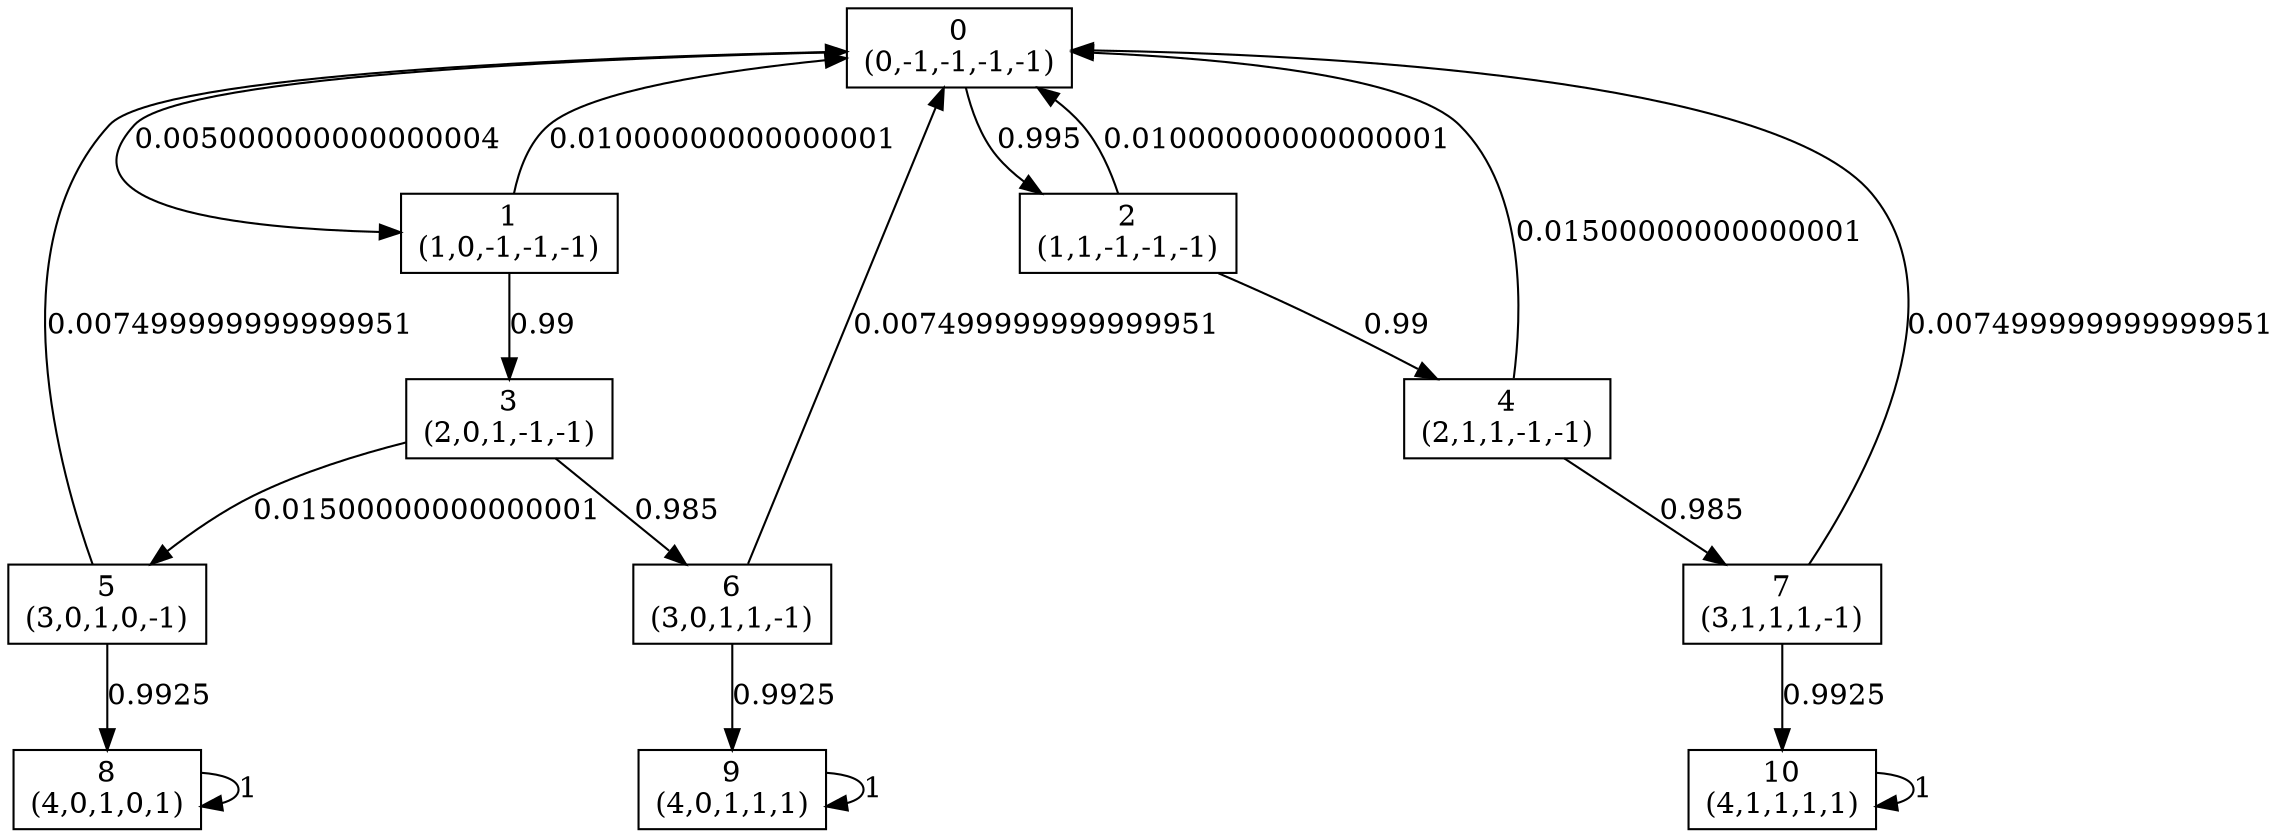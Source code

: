 digraph P {
node [shape=box];
0 -> 1 [ label="0.005000000000000004" ];
0 -> 2 [ label="0.995" ];
1 -> 0 [ label="0.01000000000000001" ];
1 -> 3 [ label="0.99" ];
2 -> 0 [ label="0.01000000000000001" ];
2 -> 4 [ label="0.99" ];
3 -> 5 [ label="0.01500000000000001" ];
3 -> 6 [ label="0.985" ];
4 -> 0 [ label="0.01500000000000001" ];
4 -> 7 [ label="0.985" ];
5 -> 0 [ label="0.007499999999999951" ];
5 -> 8 [ label="0.9925" ];
6 -> 0 [ label="0.007499999999999951" ];
6 -> 9 [ label="0.9925" ];
7 -> 0 [ label="0.007499999999999951" ];
7 -> 10 [ label="0.9925" ];
8 -> 8 [ label="1" ];
9 -> 9 [ label="1" ];
10 -> 10 [ label="1" ];
0 [label="0\n(0,-1,-1,-1,-1)"];
1 [label="1\n(1,0,-1,-1,-1)"];
2 [label="2\n(1,1,-1,-1,-1)"];
3 [label="3\n(2,0,1,-1,-1)"];
4 [label="4\n(2,1,1,-1,-1)"];
5 [label="5\n(3,0,1,0,-1)"];
6 [label="6\n(3,0,1,1,-1)"];
7 [label="7\n(3,1,1,1,-1)"];
8 [label="8\n(4,0,1,0,1)"];
9 [label="9\n(4,0,1,1,1)"];
10 [label="10\n(4,1,1,1,1)"];
}
